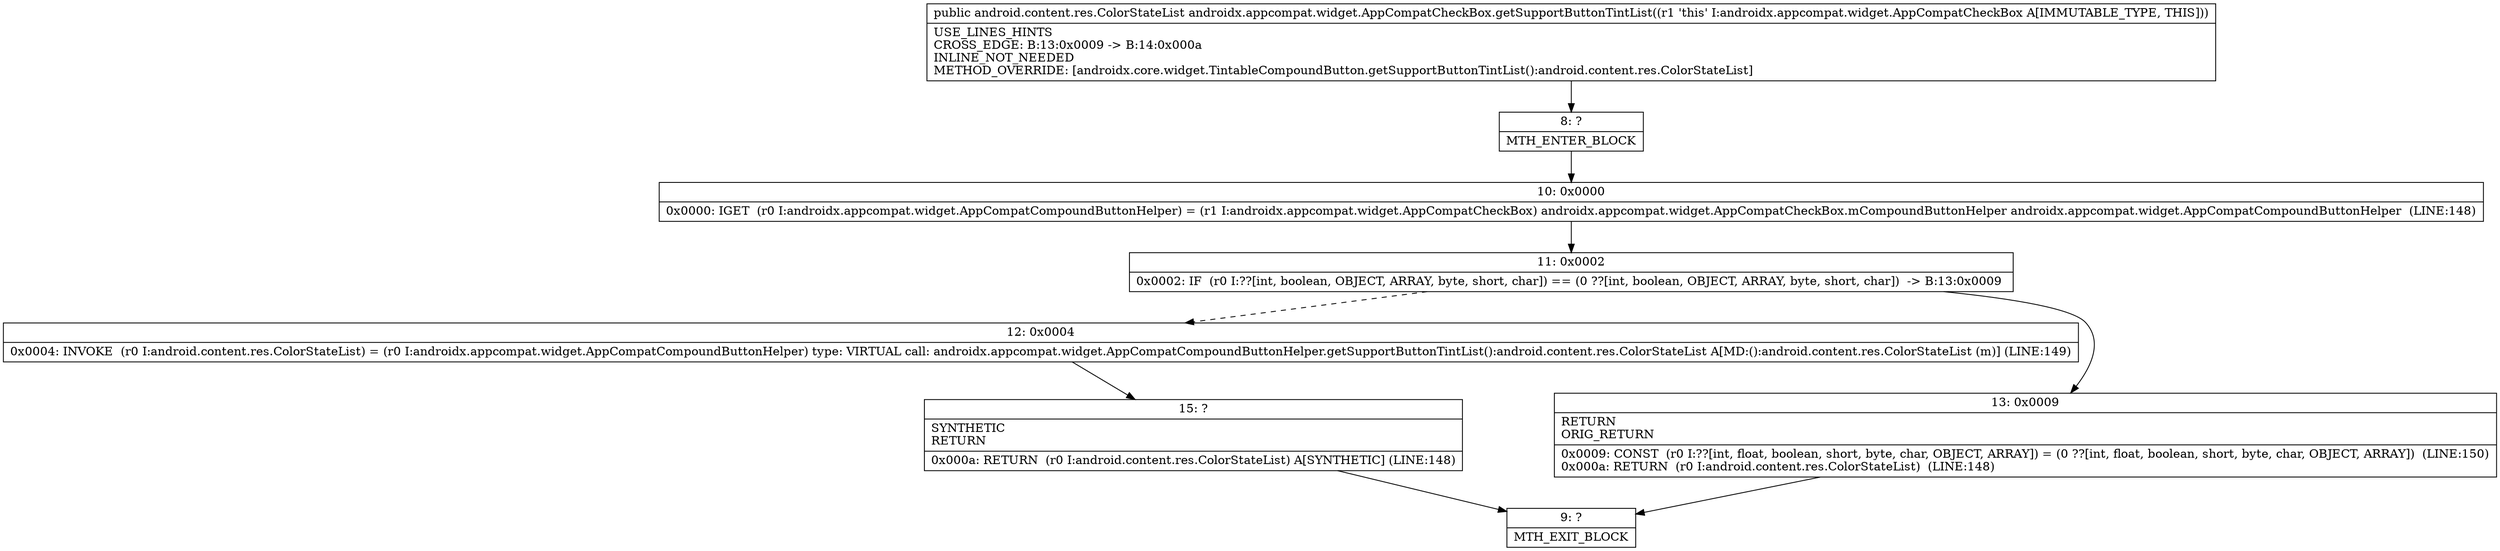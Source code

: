 digraph "CFG forandroidx.appcompat.widget.AppCompatCheckBox.getSupportButtonTintList()Landroid\/content\/res\/ColorStateList;" {
Node_8 [shape=record,label="{8\:\ ?|MTH_ENTER_BLOCK\l}"];
Node_10 [shape=record,label="{10\:\ 0x0000|0x0000: IGET  (r0 I:androidx.appcompat.widget.AppCompatCompoundButtonHelper) = (r1 I:androidx.appcompat.widget.AppCompatCheckBox) androidx.appcompat.widget.AppCompatCheckBox.mCompoundButtonHelper androidx.appcompat.widget.AppCompatCompoundButtonHelper  (LINE:148)\l}"];
Node_11 [shape=record,label="{11\:\ 0x0002|0x0002: IF  (r0 I:??[int, boolean, OBJECT, ARRAY, byte, short, char]) == (0 ??[int, boolean, OBJECT, ARRAY, byte, short, char])  \-\> B:13:0x0009 \l}"];
Node_12 [shape=record,label="{12\:\ 0x0004|0x0004: INVOKE  (r0 I:android.content.res.ColorStateList) = (r0 I:androidx.appcompat.widget.AppCompatCompoundButtonHelper) type: VIRTUAL call: androidx.appcompat.widget.AppCompatCompoundButtonHelper.getSupportButtonTintList():android.content.res.ColorStateList A[MD:():android.content.res.ColorStateList (m)] (LINE:149)\l}"];
Node_15 [shape=record,label="{15\:\ ?|SYNTHETIC\lRETURN\l|0x000a: RETURN  (r0 I:android.content.res.ColorStateList) A[SYNTHETIC] (LINE:148)\l}"];
Node_9 [shape=record,label="{9\:\ ?|MTH_EXIT_BLOCK\l}"];
Node_13 [shape=record,label="{13\:\ 0x0009|RETURN\lORIG_RETURN\l|0x0009: CONST  (r0 I:??[int, float, boolean, short, byte, char, OBJECT, ARRAY]) = (0 ??[int, float, boolean, short, byte, char, OBJECT, ARRAY])  (LINE:150)\l0x000a: RETURN  (r0 I:android.content.res.ColorStateList)  (LINE:148)\l}"];
MethodNode[shape=record,label="{public android.content.res.ColorStateList androidx.appcompat.widget.AppCompatCheckBox.getSupportButtonTintList((r1 'this' I:androidx.appcompat.widget.AppCompatCheckBox A[IMMUTABLE_TYPE, THIS]))  | USE_LINES_HINTS\lCROSS_EDGE: B:13:0x0009 \-\> B:14:0x000a\lINLINE_NOT_NEEDED\lMETHOD_OVERRIDE: [androidx.core.widget.TintableCompoundButton.getSupportButtonTintList():android.content.res.ColorStateList]\l}"];
MethodNode -> Node_8;Node_8 -> Node_10;
Node_10 -> Node_11;
Node_11 -> Node_12[style=dashed];
Node_11 -> Node_13;
Node_12 -> Node_15;
Node_15 -> Node_9;
Node_13 -> Node_9;
}

